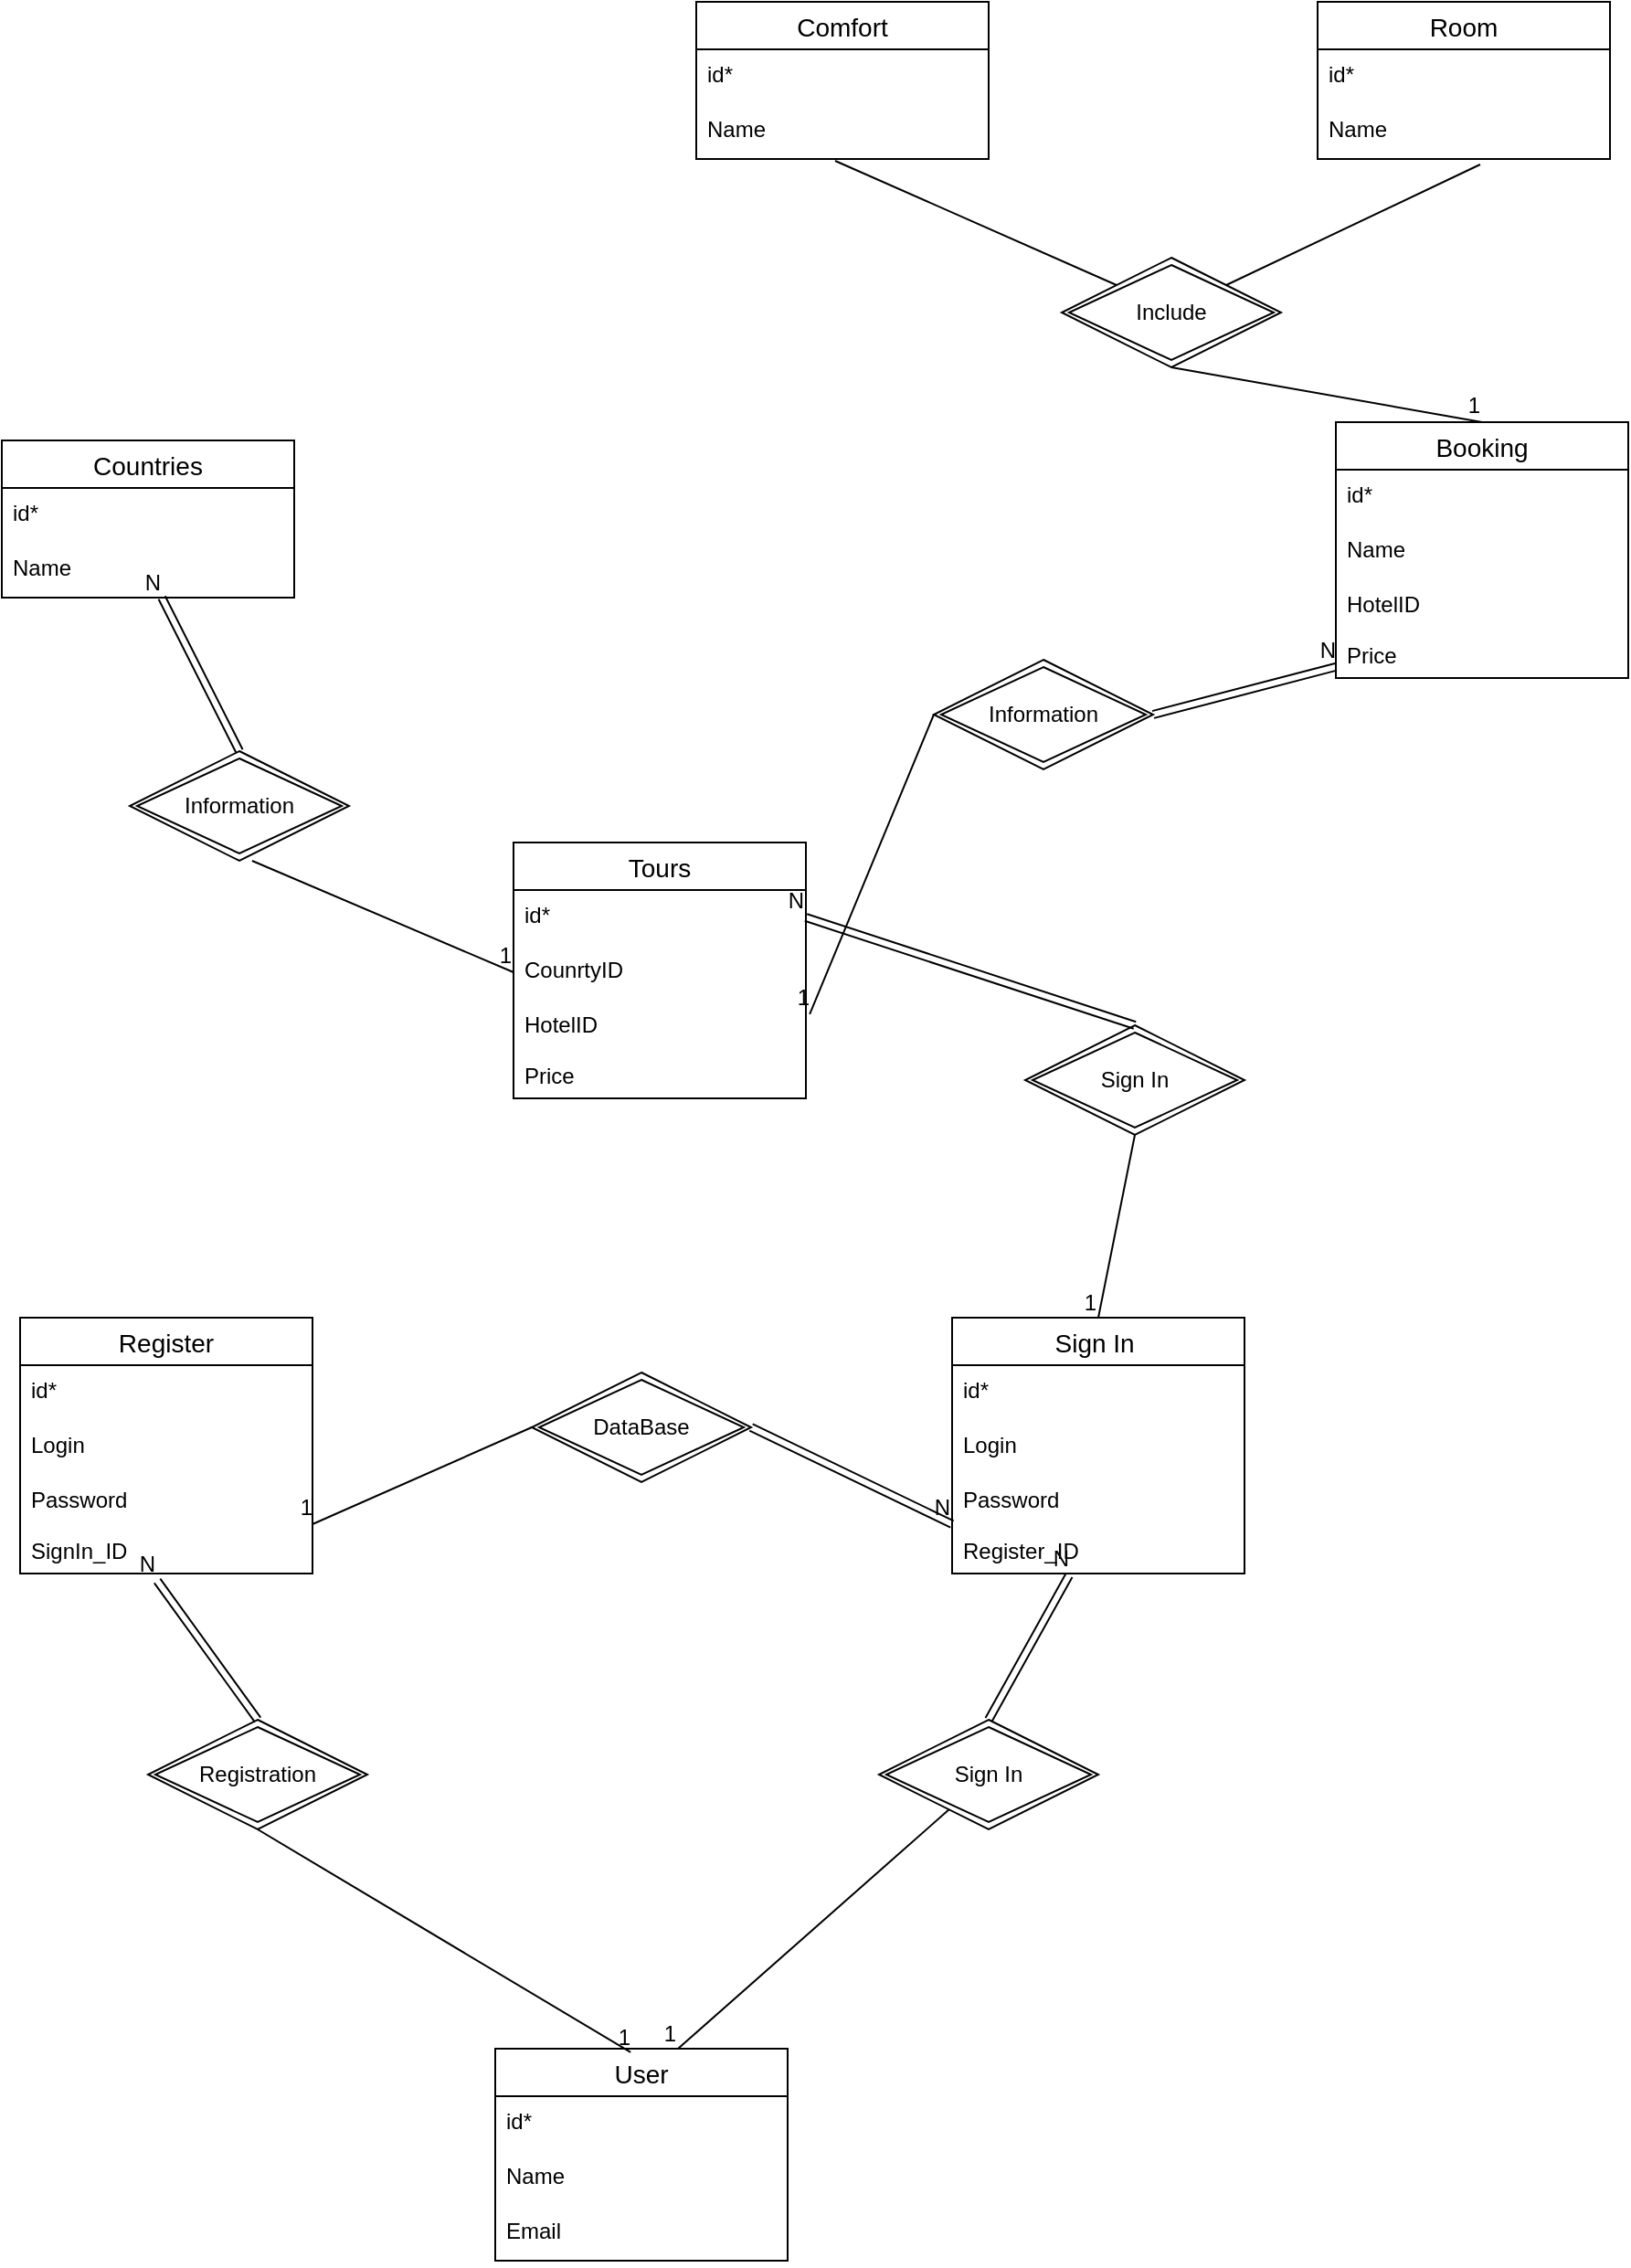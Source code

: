 <mxfile version="16.5.4" type="github">
  <diagram id="2_7T6LXw-ALaX9_OFgho" name="Page-1">
    <mxGraphModel dx="2837" dy="2333" grid="1" gridSize="10" guides="1" tooltips="1" connect="1" arrows="1" fold="1" page="1" pageScale="1" pageWidth="827" pageHeight="1169" math="0" shadow="0">
      <root>
        <mxCell id="0" />
        <mxCell id="1" parent="0" />
        <mxCell id="8KigiLGoQZc3JzvodnBQ-1" value="User" style="swimlane;fontStyle=0;childLayout=stackLayout;horizontal=1;startSize=26;horizontalStack=0;resizeParent=1;resizeParentMax=0;resizeLast=0;collapsible=1;marginBottom=0;align=center;fontSize=14;" vertex="1" parent="1">
          <mxGeometry x="290" y="1060" width="160" height="116" as="geometry" />
        </mxCell>
        <mxCell id="8KigiLGoQZc3JzvodnBQ-2" value="id*" style="text;strokeColor=none;fillColor=none;spacingLeft=4;spacingRight=4;overflow=hidden;rotatable=0;points=[[0,0.5],[1,0.5]];portConstraint=eastwest;fontSize=12;" vertex="1" parent="8KigiLGoQZc3JzvodnBQ-1">
          <mxGeometry y="26" width="160" height="30" as="geometry" />
        </mxCell>
        <mxCell id="8KigiLGoQZc3JzvodnBQ-3" value="Name" style="text;strokeColor=none;fillColor=none;spacingLeft=4;spacingRight=4;overflow=hidden;rotatable=0;points=[[0,0.5],[1,0.5]];portConstraint=eastwest;fontSize=12;" vertex="1" parent="8KigiLGoQZc3JzvodnBQ-1">
          <mxGeometry y="56" width="160" height="30" as="geometry" />
        </mxCell>
        <mxCell id="8KigiLGoQZc3JzvodnBQ-4" value="Email" style="text;strokeColor=none;fillColor=none;spacingLeft=4;spacingRight=4;overflow=hidden;rotatable=0;points=[[0,0.5],[1,0.5]];portConstraint=eastwest;fontSize=12;" vertex="1" parent="8KigiLGoQZc3JzvodnBQ-1">
          <mxGeometry y="86" width="160" height="30" as="geometry" />
        </mxCell>
        <mxCell id="8KigiLGoQZc3JzvodnBQ-9" value="Register" style="swimlane;fontStyle=0;childLayout=stackLayout;horizontal=1;startSize=26;horizontalStack=0;resizeParent=1;resizeParentMax=0;resizeLast=0;collapsible=1;marginBottom=0;align=center;fontSize=14;" vertex="1" parent="1">
          <mxGeometry x="30" y="660" width="160" height="140" as="geometry" />
        </mxCell>
        <mxCell id="8KigiLGoQZc3JzvodnBQ-10" value="id*" style="text;strokeColor=none;fillColor=none;spacingLeft=4;spacingRight=4;overflow=hidden;rotatable=0;points=[[0,0.5],[1,0.5]];portConstraint=eastwest;fontSize=12;" vertex="1" parent="8KigiLGoQZc3JzvodnBQ-9">
          <mxGeometry y="26" width="160" height="30" as="geometry" />
        </mxCell>
        <mxCell id="8KigiLGoQZc3JzvodnBQ-11" value="Login" style="text;strokeColor=none;fillColor=none;spacingLeft=4;spacingRight=4;overflow=hidden;rotatable=0;points=[[0,0.5],[1,0.5]];portConstraint=eastwest;fontSize=12;" vertex="1" parent="8KigiLGoQZc3JzvodnBQ-9">
          <mxGeometry y="56" width="160" height="30" as="geometry" />
        </mxCell>
        <mxCell id="8KigiLGoQZc3JzvodnBQ-12" value="Password&#xa;&#xa;SignIn_ID&#xa;" style="text;strokeColor=none;fillColor=none;spacingLeft=4;spacingRight=4;overflow=hidden;rotatable=0;points=[[0,0.5],[1,0.5]];portConstraint=eastwest;fontSize=12;" vertex="1" parent="8KigiLGoQZc3JzvodnBQ-9">
          <mxGeometry y="86" width="160" height="54" as="geometry" />
        </mxCell>
        <mxCell id="8KigiLGoQZc3JzvodnBQ-13" value="Sign In " style="swimlane;fontStyle=0;childLayout=stackLayout;horizontal=1;startSize=26;horizontalStack=0;resizeParent=1;resizeParentMax=0;resizeLast=0;collapsible=1;marginBottom=0;align=center;fontSize=14;" vertex="1" parent="1">
          <mxGeometry x="540" y="660" width="160" height="140" as="geometry" />
        </mxCell>
        <mxCell id="8KigiLGoQZc3JzvodnBQ-14" value="id*" style="text;strokeColor=none;fillColor=none;spacingLeft=4;spacingRight=4;overflow=hidden;rotatable=0;points=[[0,0.5],[1,0.5]];portConstraint=eastwest;fontSize=12;" vertex="1" parent="8KigiLGoQZc3JzvodnBQ-13">
          <mxGeometry y="26" width="160" height="30" as="geometry" />
        </mxCell>
        <mxCell id="8KigiLGoQZc3JzvodnBQ-15" value="Login" style="text;strokeColor=none;fillColor=none;spacingLeft=4;spacingRight=4;overflow=hidden;rotatable=0;points=[[0,0.5],[1,0.5]];portConstraint=eastwest;fontSize=12;" vertex="1" parent="8KigiLGoQZc3JzvodnBQ-13">
          <mxGeometry y="56" width="160" height="30" as="geometry" />
        </mxCell>
        <mxCell id="8KigiLGoQZc3JzvodnBQ-16" value="Password&#xa;&#xa;Register_ID&#xa;" style="text;strokeColor=none;fillColor=none;spacingLeft=4;spacingRight=4;overflow=hidden;rotatable=0;points=[[0,0.5],[1,0.5]];portConstraint=eastwest;fontSize=12;" vertex="1" parent="8KigiLGoQZc3JzvodnBQ-13">
          <mxGeometry y="86" width="160" height="54" as="geometry" />
        </mxCell>
        <mxCell id="8KigiLGoQZc3JzvodnBQ-17" value="Tours" style="swimlane;fontStyle=0;childLayout=stackLayout;horizontal=1;startSize=26;horizontalStack=0;resizeParent=1;resizeParentMax=0;resizeLast=0;collapsible=1;marginBottom=0;align=center;fontSize=14;" vertex="1" parent="1">
          <mxGeometry x="300" y="400" width="160" height="140" as="geometry" />
        </mxCell>
        <mxCell id="8KigiLGoQZc3JzvodnBQ-18" value="id*" style="text;strokeColor=none;fillColor=none;spacingLeft=4;spacingRight=4;overflow=hidden;rotatable=0;points=[[0,0.5],[1,0.5]];portConstraint=eastwest;fontSize=12;" vertex="1" parent="8KigiLGoQZc3JzvodnBQ-17">
          <mxGeometry y="26" width="160" height="30" as="geometry" />
        </mxCell>
        <mxCell id="8KigiLGoQZc3JzvodnBQ-19" value="CounrtyID" style="text;strokeColor=none;fillColor=none;spacingLeft=4;spacingRight=4;overflow=hidden;rotatable=0;points=[[0,0.5],[1,0.5]];portConstraint=eastwest;fontSize=12;" vertex="1" parent="8KigiLGoQZc3JzvodnBQ-17">
          <mxGeometry y="56" width="160" height="30" as="geometry" />
        </mxCell>
        <mxCell id="8KigiLGoQZc3JzvodnBQ-20" value="HotelID&#xa;&#xa;Price&#xa;" style="text;strokeColor=none;fillColor=none;spacingLeft=4;spacingRight=4;overflow=hidden;rotatable=0;points=[[0,0.5],[1,0.5]];portConstraint=eastwest;fontSize=12;" vertex="1" parent="8KigiLGoQZc3JzvodnBQ-17">
          <mxGeometry y="86" width="160" height="54" as="geometry" />
        </mxCell>
        <mxCell id="8KigiLGoQZc3JzvodnBQ-21" value="Countries" style="swimlane;fontStyle=0;childLayout=stackLayout;horizontal=1;startSize=26;horizontalStack=0;resizeParent=1;resizeParentMax=0;resizeLast=0;collapsible=1;marginBottom=0;align=center;fontSize=14;" vertex="1" parent="1">
          <mxGeometry x="20" y="180" width="160" height="86" as="geometry" />
        </mxCell>
        <mxCell id="8KigiLGoQZc3JzvodnBQ-22" value="id*" style="text;strokeColor=none;fillColor=none;spacingLeft=4;spacingRight=4;overflow=hidden;rotatable=0;points=[[0,0.5],[1,0.5]];portConstraint=eastwest;fontSize=12;" vertex="1" parent="8KigiLGoQZc3JzvodnBQ-21">
          <mxGeometry y="26" width="160" height="30" as="geometry" />
        </mxCell>
        <mxCell id="8KigiLGoQZc3JzvodnBQ-23" value="Name" style="text;strokeColor=none;fillColor=none;spacingLeft=4;spacingRight=4;overflow=hidden;rotatable=0;points=[[0,0.5],[1,0.5]];portConstraint=eastwest;fontSize=12;" vertex="1" parent="8KigiLGoQZc3JzvodnBQ-21">
          <mxGeometry y="56" width="160" height="30" as="geometry" />
        </mxCell>
        <mxCell id="8KigiLGoQZc3JzvodnBQ-25" value="Booking" style="swimlane;fontStyle=0;childLayout=stackLayout;horizontal=1;startSize=26;horizontalStack=0;resizeParent=1;resizeParentMax=0;resizeLast=0;collapsible=1;marginBottom=0;align=center;fontSize=14;" vertex="1" parent="1">
          <mxGeometry x="750" y="170" width="160" height="140" as="geometry" />
        </mxCell>
        <mxCell id="8KigiLGoQZc3JzvodnBQ-26" value="id*" style="text;strokeColor=none;fillColor=none;spacingLeft=4;spacingRight=4;overflow=hidden;rotatable=0;points=[[0,0.5],[1,0.5]];portConstraint=eastwest;fontSize=12;" vertex="1" parent="8KigiLGoQZc3JzvodnBQ-25">
          <mxGeometry y="26" width="160" height="30" as="geometry" />
        </mxCell>
        <mxCell id="8KigiLGoQZc3JzvodnBQ-27" value="Name" style="text;strokeColor=none;fillColor=none;spacingLeft=4;spacingRight=4;overflow=hidden;rotatable=0;points=[[0,0.5],[1,0.5]];portConstraint=eastwest;fontSize=12;" vertex="1" parent="8KigiLGoQZc3JzvodnBQ-25">
          <mxGeometry y="56" width="160" height="30" as="geometry" />
        </mxCell>
        <mxCell id="8KigiLGoQZc3JzvodnBQ-28" value="HotelID&#xa;&#xa;Price&#xa;" style="text;strokeColor=none;fillColor=none;spacingLeft=4;spacingRight=4;overflow=hidden;rotatable=0;points=[[0,0.5],[1,0.5]];portConstraint=eastwest;fontSize=12;" vertex="1" parent="8KigiLGoQZc3JzvodnBQ-25">
          <mxGeometry y="86" width="160" height="54" as="geometry" />
        </mxCell>
        <mxCell id="8KigiLGoQZc3JzvodnBQ-29" value="Registration" style="shape=rhombus;double=1;perimeter=rhombusPerimeter;whiteSpace=wrap;html=1;align=center;" vertex="1" parent="1">
          <mxGeometry x="100" y="880" width="120" height="60" as="geometry" />
        </mxCell>
        <mxCell id="8KigiLGoQZc3JzvodnBQ-30" value="Sign In" style="shape=rhombus;double=1;perimeter=rhombusPerimeter;whiteSpace=wrap;html=1;align=center;" vertex="1" parent="1">
          <mxGeometry x="500" y="880" width="120" height="60" as="geometry" />
        </mxCell>
        <mxCell id="8KigiLGoQZc3JzvodnBQ-31" value="" style="endArrow=none;html=1;rounded=0;exitX=0.5;exitY=1;exitDx=0;exitDy=0;entryX=0.463;entryY=0.017;entryDx=0;entryDy=0;entryPerimeter=0;" edge="1" parent="1" source="8KigiLGoQZc3JzvodnBQ-29" target="8KigiLGoQZc3JzvodnBQ-1">
          <mxGeometry relative="1" as="geometry">
            <mxPoint x="330" y="590" as="sourcePoint" />
            <mxPoint x="490" y="590" as="targetPoint" />
          </mxGeometry>
        </mxCell>
        <mxCell id="8KigiLGoQZc3JzvodnBQ-32" value="1" style="resizable=0;html=1;align=right;verticalAlign=bottom;" connectable="0" vertex="1" parent="8KigiLGoQZc3JzvodnBQ-31">
          <mxGeometry x="1" relative="1" as="geometry" />
        </mxCell>
        <mxCell id="8KigiLGoQZc3JzvodnBQ-33" value="" style="endArrow=none;html=1;rounded=0;" edge="1" parent="1" source="8KigiLGoQZc3JzvodnBQ-30">
          <mxGeometry relative="1" as="geometry">
            <mxPoint x="170" y="950" as="sourcePoint" />
            <mxPoint x="390" y="1060" as="targetPoint" />
          </mxGeometry>
        </mxCell>
        <mxCell id="8KigiLGoQZc3JzvodnBQ-34" value="1" style="resizable=0;html=1;align=right;verticalAlign=bottom;" connectable="0" vertex="1" parent="8KigiLGoQZc3JzvodnBQ-33">
          <mxGeometry x="1" relative="1" as="geometry" />
        </mxCell>
        <mxCell id="8KigiLGoQZc3JzvodnBQ-35" value="" style="shape=link;html=1;rounded=0;exitX=0.5;exitY=0;exitDx=0;exitDy=0;entryX=0.469;entryY=1.074;entryDx=0;entryDy=0;entryPerimeter=0;" edge="1" parent="1" source="8KigiLGoQZc3JzvodnBQ-29" target="8KigiLGoQZc3JzvodnBQ-12">
          <mxGeometry relative="1" as="geometry">
            <mxPoint x="330" y="590" as="sourcePoint" />
            <mxPoint x="490" y="590" as="targetPoint" />
          </mxGeometry>
        </mxCell>
        <mxCell id="8KigiLGoQZc3JzvodnBQ-36" value="N" style="resizable=0;html=1;align=right;verticalAlign=bottom;" connectable="0" vertex="1" parent="8KigiLGoQZc3JzvodnBQ-35">
          <mxGeometry x="1" relative="1" as="geometry" />
        </mxCell>
        <mxCell id="8KigiLGoQZc3JzvodnBQ-37" value="" style="shape=link;html=1;rounded=0;exitX=0.5;exitY=0;exitDx=0;exitDy=0;entryX=0.4;entryY=1.019;entryDx=0;entryDy=0;entryPerimeter=0;" edge="1" parent="1" source="8KigiLGoQZc3JzvodnBQ-30" target="8KigiLGoQZc3JzvodnBQ-16">
          <mxGeometry relative="1" as="geometry">
            <mxPoint x="170" y="890" as="sourcePoint" />
            <mxPoint x="115.04" y="813.996" as="targetPoint" />
          </mxGeometry>
        </mxCell>
        <mxCell id="8KigiLGoQZc3JzvodnBQ-38" value="N" style="resizable=0;html=1;align=right;verticalAlign=bottom;" connectable="0" vertex="1" parent="8KigiLGoQZc3JzvodnBQ-37">
          <mxGeometry x="1" relative="1" as="geometry" />
        </mxCell>
        <mxCell id="8KigiLGoQZc3JzvodnBQ-39" value="DataBase" style="shape=rhombus;double=1;perimeter=rhombusPerimeter;whiteSpace=wrap;html=1;align=center;" vertex="1" parent="1">
          <mxGeometry x="310" y="690" width="120" height="60" as="geometry" />
        </mxCell>
        <mxCell id="8KigiLGoQZc3JzvodnBQ-40" value="" style="endArrow=none;html=1;rounded=0;entryX=1;entryY=0.5;entryDx=0;entryDy=0;exitX=0;exitY=0.5;exitDx=0;exitDy=0;" edge="1" parent="1" source="8KigiLGoQZc3JzvodnBQ-39" target="8KigiLGoQZc3JzvodnBQ-12">
          <mxGeometry relative="1" as="geometry">
            <mxPoint x="330" y="590" as="sourcePoint" />
            <mxPoint x="490" y="590" as="targetPoint" />
          </mxGeometry>
        </mxCell>
        <mxCell id="8KigiLGoQZc3JzvodnBQ-41" value="1" style="resizable=0;html=1;align=right;verticalAlign=bottom;" connectable="0" vertex="1" parent="8KigiLGoQZc3JzvodnBQ-40">
          <mxGeometry x="1" relative="1" as="geometry" />
        </mxCell>
        <mxCell id="8KigiLGoQZc3JzvodnBQ-42" value="" style="shape=link;html=1;rounded=0;exitX=1;exitY=0.5;exitDx=0;exitDy=0;entryX=0;entryY=0.5;entryDx=0;entryDy=0;" edge="1" parent="1" source="8KigiLGoQZc3JzvodnBQ-39" target="8KigiLGoQZc3JzvodnBQ-16">
          <mxGeometry relative="1" as="geometry">
            <mxPoint x="330" y="590" as="sourcePoint" />
            <mxPoint x="490" y="590" as="targetPoint" />
          </mxGeometry>
        </mxCell>
        <mxCell id="8KigiLGoQZc3JzvodnBQ-43" value="N" style="resizable=0;html=1;align=right;verticalAlign=bottom;" connectable="0" vertex="1" parent="8KigiLGoQZc3JzvodnBQ-42">
          <mxGeometry x="1" relative="1" as="geometry" />
        </mxCell>
        <mxCell id="8KigiLGoQZc3JzvodnBQ-44" value="Sign In" style="shape=rhombus;double=1;perimeter=rhombusPerimeter;whiteSpace=wrap;html=1;align=center;" vertex="1" parent="1">
          <mxGeometry x="580" y="500" width="120" height="60" as="geometry" />
        </mxCell>
        <mxCell id="8KigiLGoQZc3JzvodnBQ-45" value="" style="endArrow=none;html=1;rounded=0;entryX=0.5;entryY=0;entryDx=0;entryDy=0;exitX=0.5;exitY=1;exitDx=0;exitDy=0;" edge="1" parent="1" source="8KigiLGoQZc3JzvodnBQ-44" target="8KigiLGoQZc3JzvodnBQ-13">
          <mxGeometry relative="1" as="geometry">
            <mxPoint x="548.298" y="939.149" as="sourcePoint" />
            <mxPoint x="400" y="1070" as="targetPoint" />
          </mxGeometry>
        </mxCell>
        <mxCell id="8KigiLGoQZc3JzvodnBQ-46" value="1" style="resizable=0;html=1;align=right;verticalAlign=bottom;" connectable="0" vertex="1" parent="8KigiLGoQZc3JzvodnBQ-45">
          <mxGeometry x="1" relative="1" as="geometry" />
        </mxCell>
        <mxCell id="8KigiLGoQZc3JzvodnBQ-47" value="" style="shape=link;html=1;rounded=0;exitX=0.5;exitY=0;exitDx=0;exitDy=0;entryX=1;entryY=0.5;entryDx=0;entryDy=0;" edge="1" parent="1" source="8KigiLGoQZc3JzvodnBQ-44" target="8KigiLGoQZc3JzvodnBQ-18">
          <mxGeometry relative="1" as="geometry">
            <mxPoint x="570" y="890" as="sourcePoint" />
            <mxPoint x="614" y="811.026" as="targetPoint" />
          </mxGeometry>
        </mxCell>
        <mxCell id="8KigiLGoQZc3JzvodnBQ-48" value="N" style="resizable=0;html=1;align=right;verticalAlign=bottom;" connectable="0" vertex="1" parent="8KigiLGoQZc3JzvodnBQ-47">
          <mxGeometry x="1" relative="1" as="geometry" />
        </mxCell>
        <mxCell id="8KigiLGoQZc3JzvodnBQ-49" value="Comfort" style="swimlane;fontStyle=0;childLayout=stackLayout;horizontal=1;startSize=26;horizontalStack=0;resizeParent=1;resizeParentMax=0;resizeLast=0;collapsible=1;marginBottom=0;align=center;fontSize=14;" vertex="1" parent="1">
          <mxGeometry x="400" y="-60" width="160" height="86" as="geometry" />
        </mxCell>
        <mxCell id="8KigiLGoQZc3JzvodnBQ-50" value="id*" style="text;strokeColor=none;fillColor=none;spacingLeft=4;spacingRight=4;overflow=hidden;rotatable=0;points=[[0,0.5],[1,0.5]];portConstraint=eastwest;fontSize=12;" vertex="1" parent="8KigiLGoQZc3JzvodnBQ-49">
          <mxGeometry y="26" width="160" height="30" as="geometry" />
        </mxCell>
        <mxCell id="8KigiLGoQZc3JzvodnBQ-51" value="Name" style="text;strokeColor=none;fillColor=none;spacingLeft=4;spacingRight=4;overflow=hidden;rotatable=0;points=[[0,0.5],[1,0.5]];portConstraint=eastwest;fontSize=12;" vertex="1" parent="8KigiLGoQZc3JzvodnBQ-49">
          <mxGeometry y="56" width="160" height="30" as="geometry" />
        </mxCell>
        <mxCell id="8KigiLGoQZc3JzvodnBQ-52" value="Room" style="swimlane;fontStyle=0;childLayout=stackLayout;horizontal=1;startSize=26;horizontalStack=0;resizeParent=1;resizeParentMax=0;resizeLast=0;collapsible=1;marginBottom=0;align=center;fontSize=14;" vertex="1" parent="1">
          <mxGeometry x="740" y="-60" width="160" height="86" as="geometry" />
        </mxCell>
        <mxCell id="8KigiLGoQZc3JzvodnBQ-53" value="id*" style="text;strokeColor=none;fillColor=none;spacingLeft=4;spacingRight=4;overflow=hidden;rotatable=0;points=[[0,0.5],[1,0.5]];portConstraint=eastwest;fontSize=12;" vertex="1" parent="8KigiLGoQZc3JzvodnBQ-52">
          <mxGeometry y="26" width="160" height="30" as="geometry" />
        </mxCell>
        <mxCell id="8KigiLGoQZc3JzvodnBQ-54" value="Name" style="text;strokeColor=none;fillColor=none;spacingLeft=4;spacingRight=4;overflow=hidden;rotatable=0;points=[[0,0.5],[1,0.5]];portConstraint=eastwest;fontSize=12;" vertex="1" parent="8KigiLGoQZc3JzvodnBQ-52">
          <mxGeometry y="56" width="160" height="30" as="geometry" />
        </mxCell>
        <mxCell id="8KigiLGoQZc3JzvodnBQ-55" value="Include" style="shape=rhombus;double=1;perimeter=rhombusPerimeter;whiteSpace=wrap;html=1;align=center;" vertex="1" parent="1">
          <mxGeometry x="600" y="80" width="120" height="60" as="geometry" />
        </mxCell>
        <mxCell id="8KigiLGoQZc3JzvodnBQ-56" value="" style="endArrow=none;html=1;rounded=0;exitX=0.475;exitY=1.033;exitDx=0;exitDy=0;exitPerimeter=0;entryX=0;entryY=0;entryDx=0;entryDy=0;" edge="1" parent="1" source="8KigiLGoQZc3JzvodnBQ-51" target="8KigiLGoQZc3JzvodnBQ-55">
          <mxGeometry relative="1" as="geometry">
            <mxPoint x="330" y="250" as="sourcePoint" />
            <mxPoint x="490" y="250" as="targetPoint" />
          </mxGeometry>
        </mxCell>
        <mxCell id="8KigiLGoQZc3JzvodnBQ-57" value="" style="endArrow=none;html=1;rounded=0;exitX=0.556;exitY=1.1;exitDx=0;exitDy=0;exitPerimeter=0;entryX=1;entryY=0;entryDx=0;entryDy=0;" edge="1" parent="1" source="8KigiLGoQZc3JzvodnBQ-54" target="8KigiLGoQZc3JzvodnBQ-55">
          <mxGeometry relative="1" as="geometry">
            <mxPoint x="486" y="36.99" as="sourcePoint" />
            <mxPoint x="640" y="105" as="targetPoint" />
          </mxGeometry>
        </mxCell>
        <mxCell id="8KigiLGoQZc3JzvodnBQ-60" value="" style="endArrow=none;html=1;rounded=0;exitX=0.5;exitY=1;exitDx=0;exitDy=0;entryX=0.5;entryY=0;entryDx=0;entryDy=0;" edge="1" parent="1" source="8KigiLGoQZc3JzvodnBQ-55" target="8KigiLGoQZc3JzvodnBQ-25">
          <mxGeometry relative="1" as="geometry">
            <mxPoint x="330" y="250" as="sourcePoint" />
            <mxPoint x="490" y="250" as="targetPoint" />
          </mxGeometry>
        </mxCell>
        <mxCell id="8KigiLGoQZc3JzvodnBQ-61" value="1" style="resizable=0;html=1;align=right;verticalAlign=bottom;" connectable="0" vertex="1" parent="8KigiLGoQZc3JzvodnBQ-60">
          <mxGeometry x="1" relative="1" as="geometry" />
        </mxCell>
        <mxCell id="8KigiLGoQZc3JzvodnBQ-62" value="Information" style="shape=rhombus;double=1;perimeter=rhombusPerimeter;whiteSpace=wrap;html=1;align=center;" vertex="1" parent="1">
          <mxGeometry x="90" y="350" width="120" height="60" as="geometry" />
        </mxCell>
        <mxCell id="8KigiLGoQZc3JzvodnBQ-63" value="" style="shape=link;html=1;rounded=0;exitX=0.5;exitY=0;exitDx=0;exitDy=0;" edge="1" parent="1" source="8KigiLGoQZc3JzvodnBQ-62" target="8KigiLGoQZc3JzvodnBQ-23">
          <mxGeometry relative="1" as="geometry">
            <mxPoint x="330" y="720" as="sourcePoint" />
            <mxPoint x="490" y="720" as="targetPoint" />
          </mxGeometry>
        </mxCell>
        <mxCell id="8KigiLGoQZc3JzvodnBQ-64" value="N" style="resizable=0;html=1;align=right;verticalAlign=bottom;" connectable="0" vertex="1" parent="8KigiLGoQZc3JzvodnBQ-63">
          <mxGeometry x="1" relative="1" as="geometry" />
        </mxCell>
        <mxCell id="8KigiLGoQZc3JzvodnBQ-65" value="" style="endArrow=none;html=1;rounded=0;exitX=0.558;exitY=1;exitDx=0;exitDy=0;exitPerimeter=0;entryX=0;entryY=0.5;entryDx=0;entryDy=0;" edge="1" parent="1" source="8KigiLGoQZc3JzvodnBQ-62" target="8KigiLGoQZc3JzvodnBQ-19">
          <mxGeometry relative="1" as="geometry">
            <mxPoint x="330" y="720" as="sourcePoint" />
            <mxPoint x="490" y="720" as="targetPoint" />
          </mxGeometry>
        </mxCell>
        <mxCell id="8KigiLGoQZc3JzvodnBQ-66" value="1" style="resizable=0;html=1;align=right;verticalAlign=bottom;" connectable="0" vertex="1" parent="8KigiLGoQZc3JzvodnBQ-65">
          <mxGeometry x="1" relative="1" as="geometry" />
        </mxCell>
        <mxCell id="8KigiLGoQZc3JzvodnBQ-68" value="Information" style="shape=rhombus;double=1;perimeter=rhombusPerimeter;whiteSpace=wrap;html=1;align=center;" vertex="1" parent="1">
          <mxGeometry x="530" y="300" width="120" height="60" as="geometry" />
        </mxCell>
        <mxCell id="8KigiLGoQZc3JzvodnBQ-69" value="" style="shape=link;html=1;rounded=0;exitX=1;exitY=0.5;exitDx=0;exitDy=0;" edge="1" parent="1" source="8KigiLGoQZc3JzvodnBQ-68" target="8KigiLGoQZc3JzvodnBQ-28">
          <mxGeometry relative="1" as="geometry">
            <mxPoint x="330" y="720" as="sourcePoint" />
            <mxPoint x="490" y="720" as="targetPoint" />
          </mxGeometry>
        </mxCell>
        <mxCell id="8KigiLGoQZc3JzvodnBQ-70" value="N" style="resizable=0;html=1;align=right;verticalAlign=bottom;" connectable="0" vertex="1" parent="8KigiLGoQZc3JzvodnBQ-69">
          <mxGeometry x="1" relative="1" as="geometry" />
        </mxCell>
        <mxCell id="8KigiLGoQZc3JzvodnBQ-71" value="" style="endArrow=none;html=1;rounded=0;exitX=0;exitY=0.5;exitDx=0;exitDy=0;entryX=1.013;entryY=0.148;entryDx=0;entryDy=0;entryPerimeter=0;" edge="1" parent="1" source="8KigiLGoQZc3JzvodnBQ-68" target="8KigiLGoQZc3JzvodnBQ-20">
          <mxGeometry relative="1" as="geometry">
            <mxPoint x="330" y="720" as="sourcePoint" />
            <mxPoint x="490" y="720" as="targetPoint" />
          </mxGeometry>
        </mxCell>
        <mxCell id="8KigiLGoQZc3JzvodnBQ-72" value="1" style="resizable=0;html=1;align=right;verticalAlign=bottom;" connectable="0" vertex="1" parent="8KigiLGoQZc3JzvodnBQ-71">
          <mxGeometry x="1" relative="1" as="geometry" />
        </mxCell>
      </root>
    </mxGraphModel>
  </diagram>
</mxfile>
